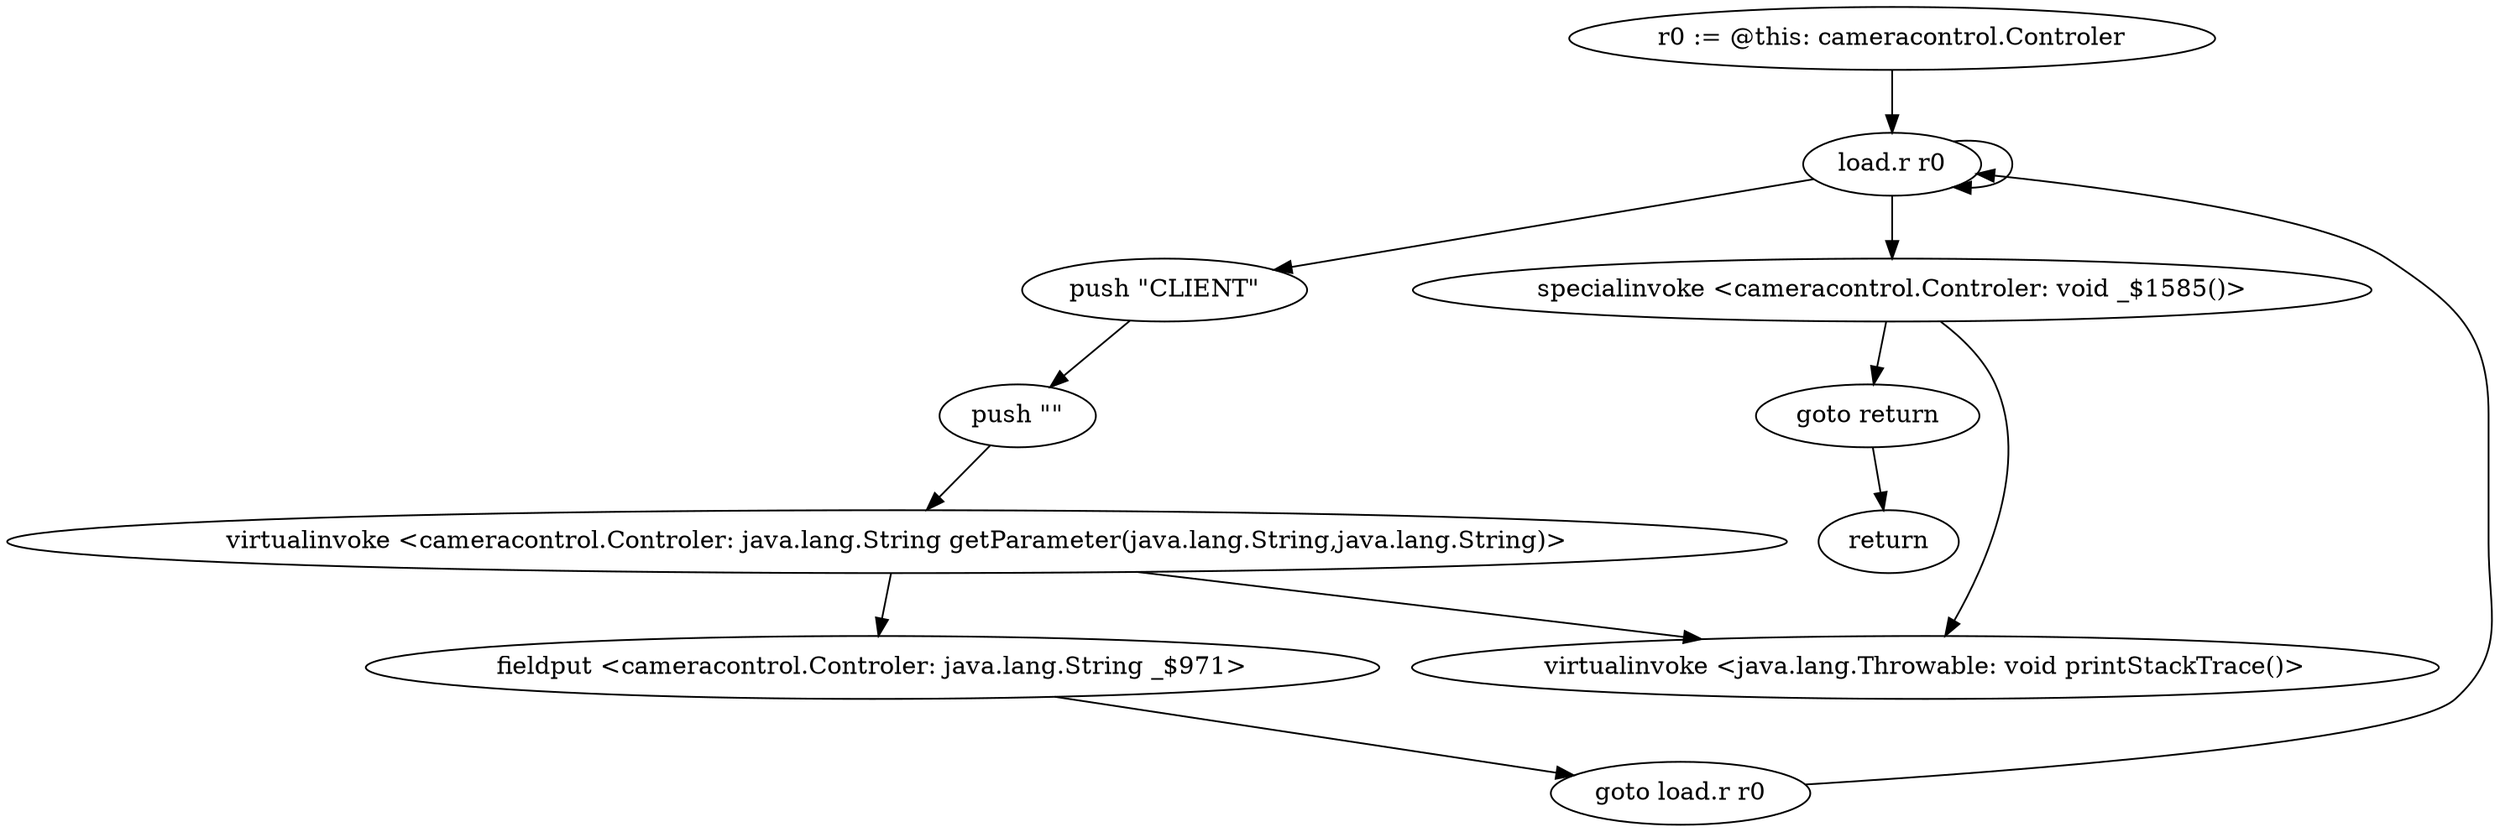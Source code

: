digraph "" {
    "r0 := @this: cameracontrol.Controler"
    "load.r r0"
    "r0 := @this: cameracontrol.Controler"->"load.r r0";
    "load.r r0"->"load.r r0";
    "push \"CLIENT\""
    "load.r r0"->"push \"CLIENT\"";
    "push \"\""
    "push \"CLIENT\""->"push \"\"";
    "virtualinvoke <cameracontrol.Controler: java.lang.String getParameter(java.lang.String,java.lang.String)>"
    "push \"\""->"virtualinvoke <cameracontrol.Controler: java.lang.String getParameter(java.lang.String,java.lang.String)>";
    "fieldput <cameracontrol.Controler: java.lang.String _$971>"
    "virtualinvoke <cameracontrol.Controler: java.lang.String getParameter(java.lang.String,java.lang.String)>"->"fieldput <cameracontrol.Controler: java.lang.String _$971>";
    "goto load.r r0"
    "fieldput <cameracontrol.Controler: java.lang.String _$971>"->"goto load.r r0";
    "goto load.r r0"->"load.r r0";
    "specialinvoke <cameracontrol.Controler: void _$1585()>"
    "load.r r0"->"specialinvoke <cameracontrol.Controler: void _$1585()>";
    "goto return"
    "specialinvoke <cameracontrol.Controler: void _$1585()>"->"goto return";
    "return"
    "goto return"->"return";
    "virtualinvoke <java.lang.Throwable: void printStackTrace()>"
    "specialinvoke <cameracontrol.Controler: void _$1585()>"->"virtualinvoke <java.lang.Throwable: void printStackTrace()>";
    "virtualinvoke <cameracontrol.Controler: java.lang.String getParameter(java.lang.String,java.lang.String)>"->"virtualinvoke <java.lang.Throwable: void printStackTrace()>";
}
